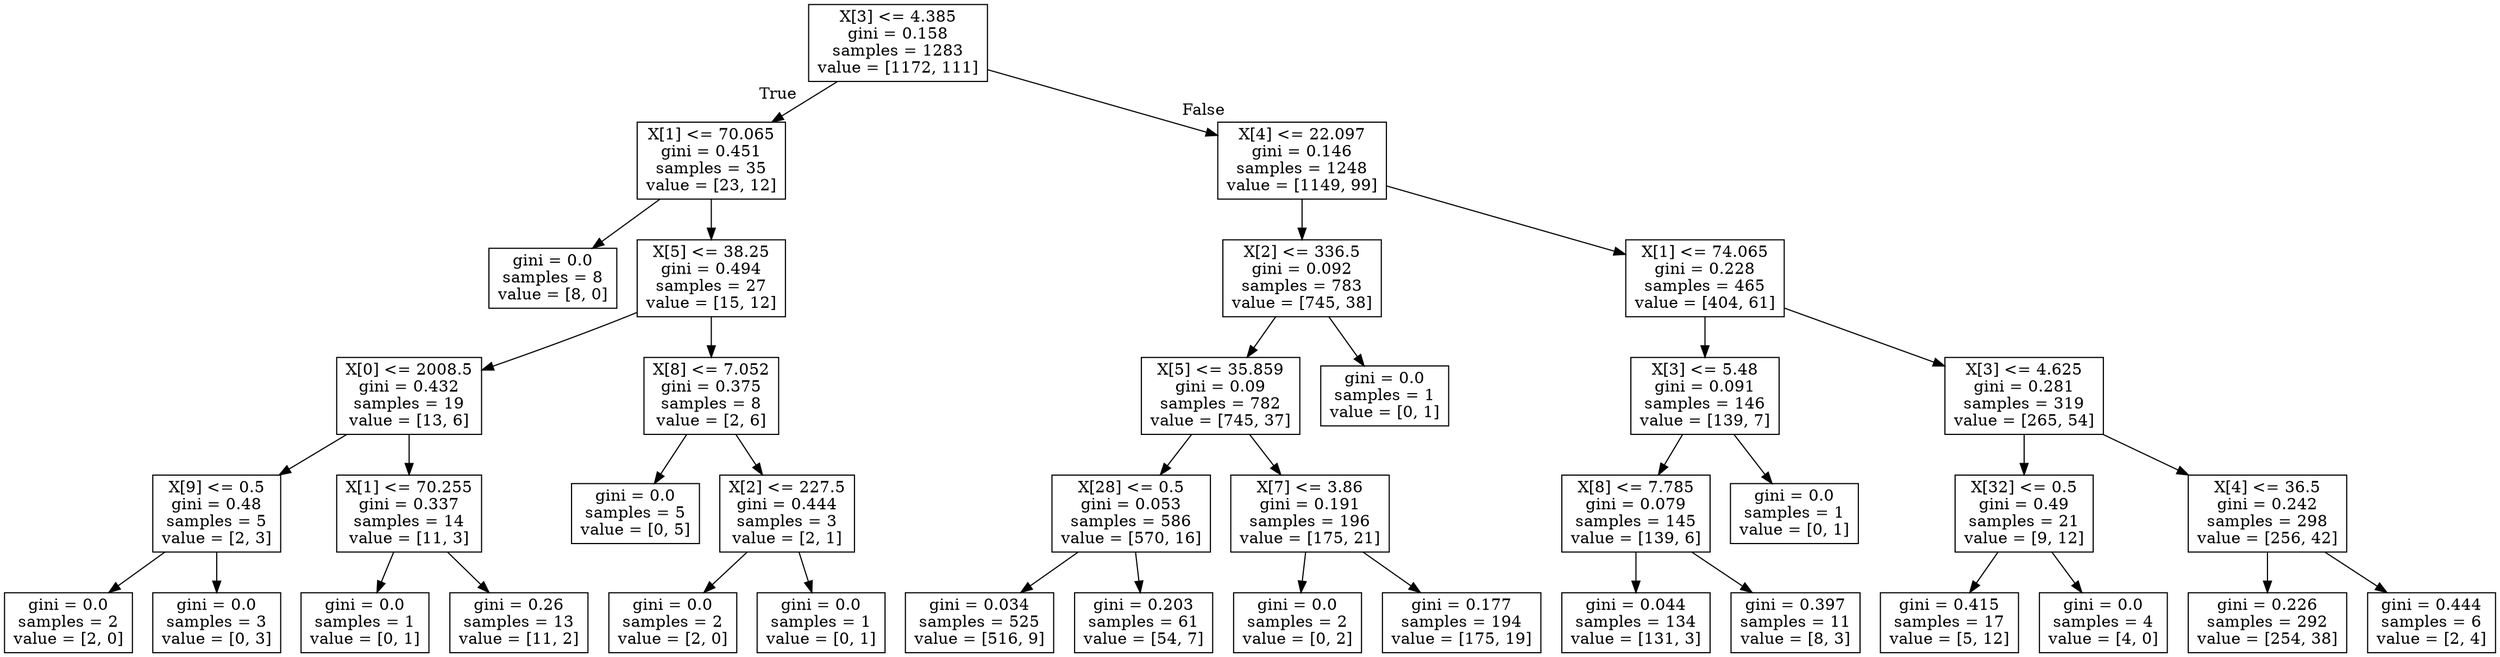 digraph Tree {
node [shape=box] ;
0 [label="X[3] <= 4.385\ngini = 0.158\nsamples = 1283\nvalue = [1172, 111]"] ;
1 [label="X[1] <= 70.065\ngini = 0.451\nsamples = 35\nvalue = [23, 12]"] ;
0 -> 1 [labeldistance=2.5, labelangle=45, headlabel="True"] ;
2 [label="gini = 0.0\nsamples = 8\nvalue = [8, 0]"] ;
1 -> 2 ;
3 [label="X[5] <= 38.25\ngini = 0.494\nsamples = 27\nvalue = [15, 12]"] ;
1 -> 3 ;
4 [label="X[0] <= 2008.5\ngini = 0.432\nsamples = 19\nvalue = [13, 6]"] ;
3 -> 4 ;
5 [label="X[9] <= 0.5\ngini = 0.48\nsamples = 5\nvalue = [2, 3]"] ;
4 -> 5 ;
6 [label="gini = 0.0\nsamples = 2\nvalue = [2, 0]"] ;
5 -> 6 ;
7 [label="gini = 0.0\nsamples = 3\nvalue = [0, 3]"] ;
5 -> 7 ;
8 [label="X[1] <= 70.255\ngini = 0.337\nsamples = 14\nvalue = [11, 3]"] ;
4 -> 8 ;
9 [label="gini = 0.0\nsamples = 1\nvalue = [0, 1]"] ;
8 -> 9 ;
10 [label="gini = 0.26\nsamples = 13\nvalue = [11, 2]"] ;
8 -> 10 ;
11 [label="X[8] <= 7.052\ngini = 0.375\nsamples = 8\nvalue = [2, 6]"] ;
3 -> 11 ;
12 [label="gini = 0.0\nsamples = 5\nvalue = [0, 5]"] ;
11 -> 12 ;
13 [label="X[2] <= 227.5\ngini = 0.444\nsamples = 3\nvalue = [2, 1]"] ;
11 -> 13 ;
14 [label="gini = 0.0\nsamples = 2\nvalue = [2, 0]"] ;
13 -> 14 ;
15 [label="gini = 0.0\nsamples = 1\nvalue = [0, 1]"] ;
13 -> 15 ;
16 [label="X[4] <= 22.097\ngini = 0.146\nsamples = 1248\nvalue = [1149, 99]"] ;
0 -> 16 [labeldistance=2.5, labelangle=-45, headlabel="False"] ;
17 [label="X[2] <= 336.5\ngini = 0.092\nsamples = 783\nvalue = [745, 38]"] ;
16 -> 17 ;
18 [label="X[5] <= 35.859\ngini = 0.09\nsamples = 782\nvalue = [745, 37]"] ;
17 -> 18 ;
19 [label="X[28] <= 0.5\ngini = 0.053\nsamples = 586\nvalue = [570, 16]"] ;
18 -> 19 ;
20 [label="gini = 0.034\nsamples = 525\nvalue = [516, 9]"] ;
19 -> 20 ;
21 [label="gini = 0.203\nsamples = 61\nvalue = [54, 7]"] ;
19 -> 21 ;
22 [label="X[7] <= 3.86\ngini = 0.191\nsamples = 196\nvalue = [175, 21]"] ;
18 -> 22 ;
23 [label="gini = 0.0\nsamples = 2\nvalue = [0, 2]"] ;
22 -> 23 ;
24 [label="gini = 0.177\nsamples = 194\nvalue = [175, 19]"] ;
22 -> 24 ;
25 [label="gini = 0.0\nsamples = 1\nvalue = [0, 1]"] ;
17 -> 25 ;
26 [label="X[1] <= 74.065\ngini = 0.228\nsamples = 465\nvalue = [404, 61]"] ;
16 -> 26 ;
27 [label="X[3] <= 5.48\ngini = 0.091\nsamples = 146\nvalue = [139, 7]"] ;
26 -> 27 ;
28 [label="X[8] <= 7.785\ngini = 0.079\nsamples = 145\nvalue = [139, 6]"] ;
27 -> 28 ;
29 [label="gini = 0.044\nsamples = 134\nvalue = [131, 3]"] ;
28 -> 29 ;
30 [label="gini = 0.397\nsamples = 11\nvalue = [8, 3]"] ;
28 -> 30 ;
31 [label="gini = 0.0\nsamples = 1\nvalue = [0, 1]"] ;
27 -> 31 ;
32 [label="X[3] <= 4.625\ngini = 0.281\nsamples = 319\nvalue = [265, 54]"] ;
26 -> 32 ;
33 [label="X[32] <= 0.5\ngini = 0.49\nsamples = 21\nvalue = [9, 12]"] ;
32 -> 33 ;
34 [label="gini = 0.415\nsamples = 17\nvalue = [5, 12]"] ;
33 -> 34 ;
35 [label="gini = 0.0\nsamples = 4\nvalue = [4, 0]"] ;
33 -> 35 ;
36 [label="X[4] <= 36.5\ngini = 0.242\nsamples = 298\nvalue = [256, 42]"] ;
32 -> 36 ;
37 [label="gini = 0.226\nsamples = 292\nvalue = [254, 38]"] ;
36 -> 37 ;
38 [label="gini = 0.444\nsamples = 6\nvalue = [2, 4]"] ;
36 -> 38 ;
}